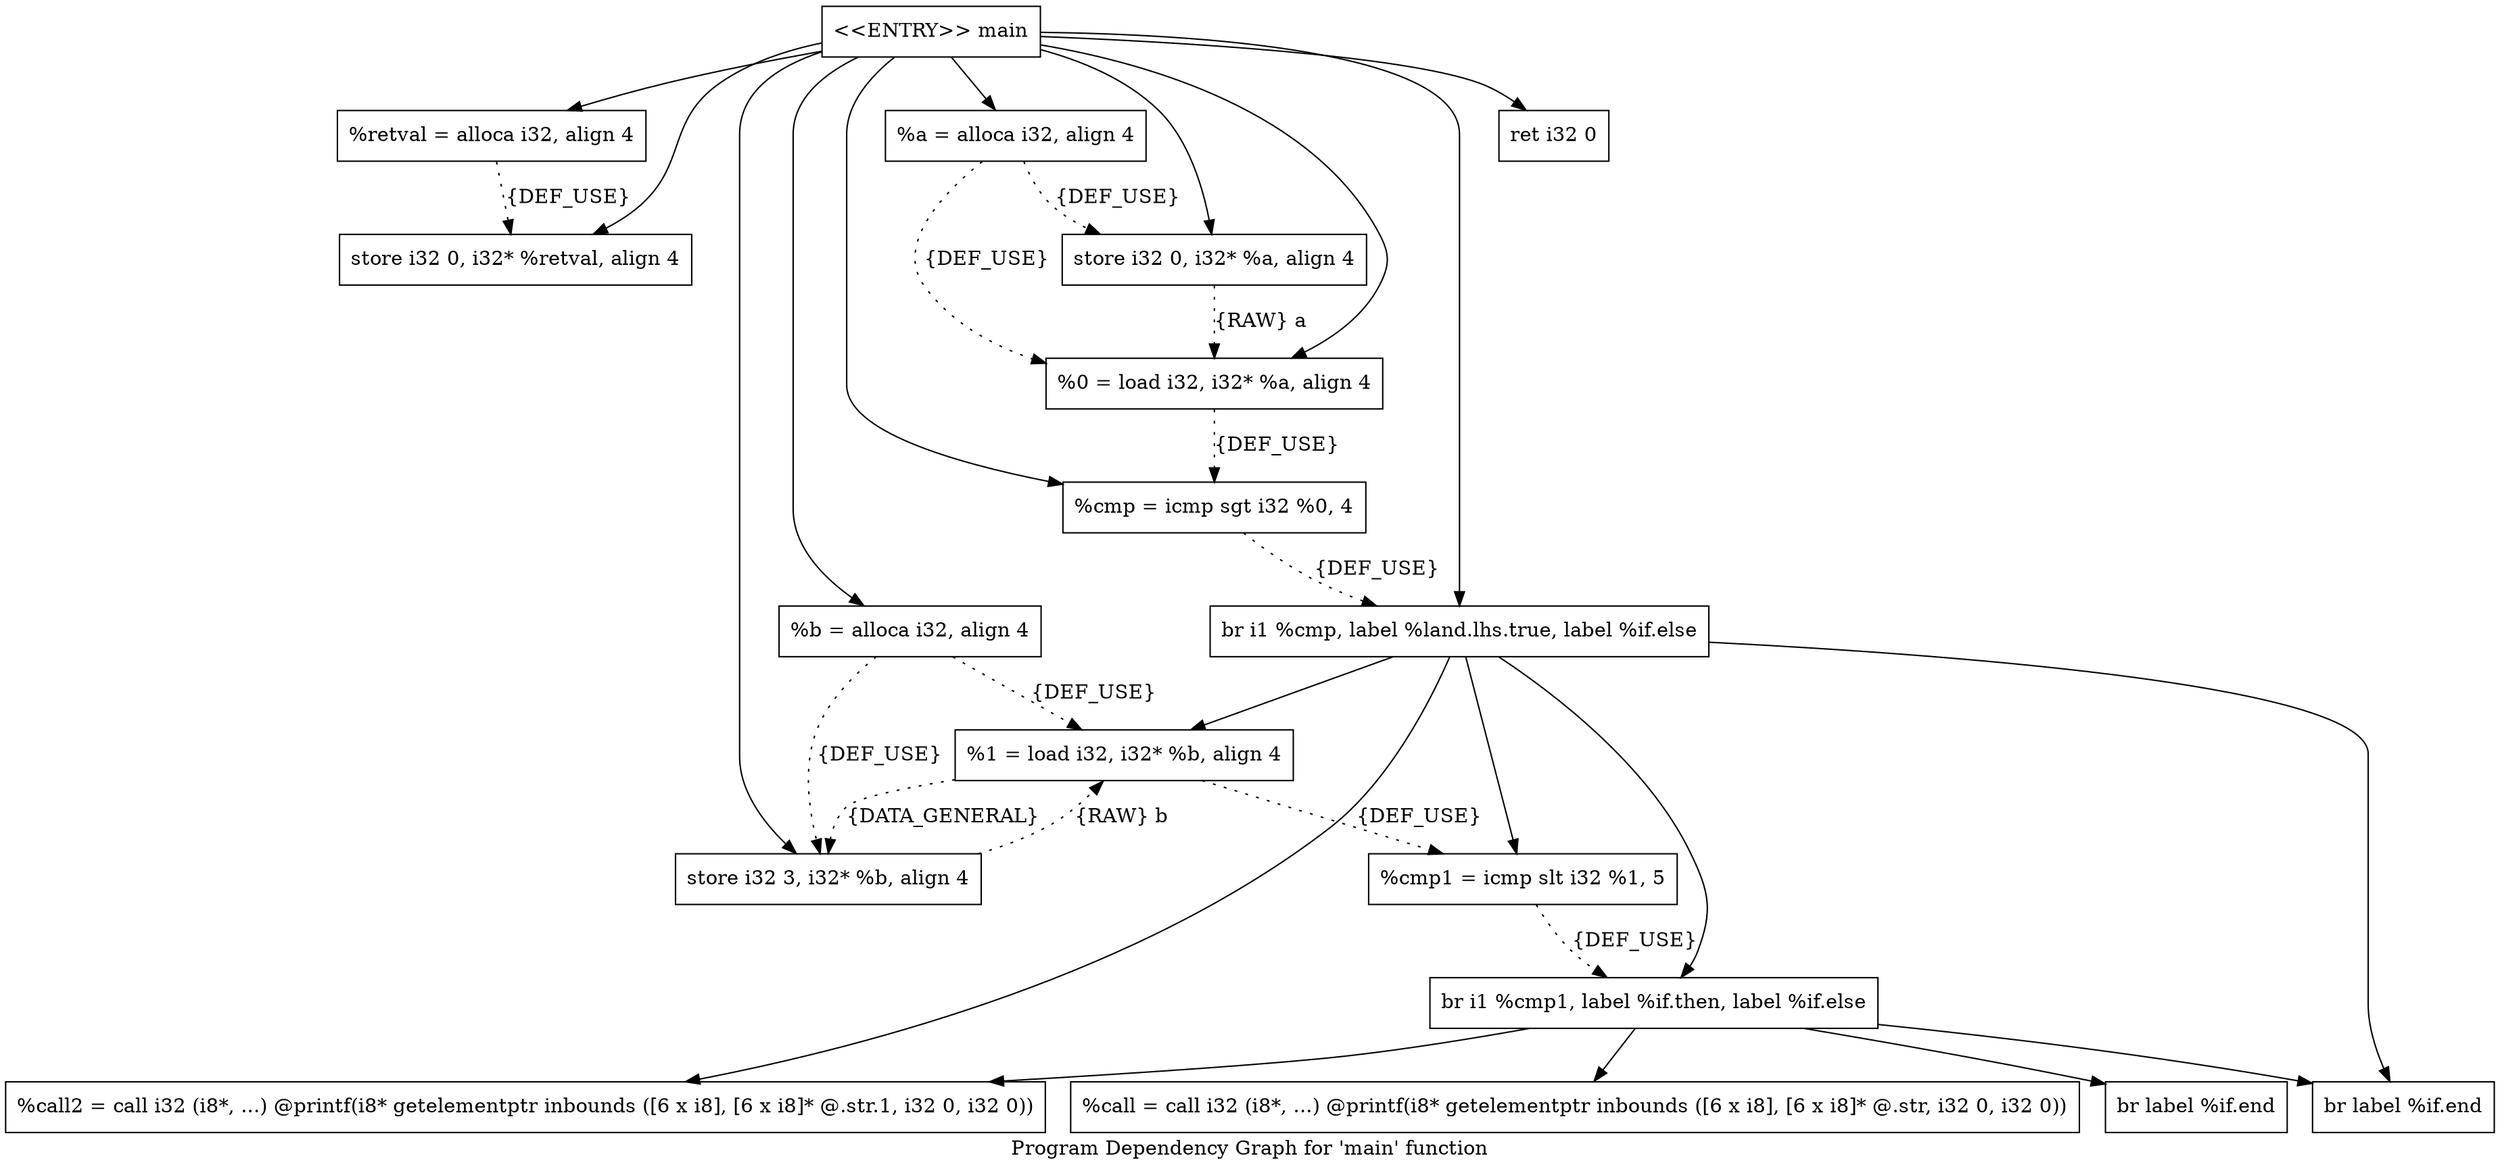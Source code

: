 digraph "Program Dependency Graph for 'main' function" {
	label="Program Dependency Graph for 'main' function";

	Node0x93bf480 [shape=record,label="{  %retval = alloca i32, align 4}"];
	Node0x93bf480 -> Node0x93c5500[style=dotted,label = "{DEF_USE}" ];
	Node0x93c5500 [shape=record,label="{  store i32 0, i32* %retval, align 4}"];
	Node0x93c5300 [shape=record,label="{  %a = alloca i32, align 4}"];
	Node0x93c5300 -> Node0x93c53a0[style=dotted,label = "{DEF_USE}" ];
	Node0x93c5300 -> Node0x93c5410[style=dotted,label = "{DEF_USE}" ];
	Node0x93c53a0 [shape=record,label="{  store i32 0, i32* %a, align 4}"];
	Node0x93c53a0 -> Node0x93c5410[style=dotted,label = "{RAW} a"];
	Node0x93c5410 [shape=record,label="{  %0 = load i32, i32* %a, align 4}"];
	Node0x93c5410 -> Node0x93c3710[style=dotted,label = "{DEF_USE}" ];
	Node0x93c35d0 [shape=record,label="{  %b = alloca i32, align 4}"];
	Node0x93c35d0 -> Node0x93c3600[style=dotted,label = "{DEF_USE}" ];
	Node0x93c35d0 -> Node0x93c3670[style=dotted,label = "{DEF_USE}" ];
	Node0x93c3600 [shape=record,label="{  store i32 3, i32* %b, align 4}"];
	Node0x93c3600 -> Node0x93c3670[style=dotted,label = "{RAW} b"];
	Node0x93c3670 [shape=record,label="{  %1 = load i32, i32* %b, align 4}"];
	Node0x93c3670 -> Node0x93c3600[style=dotted, label = "{DATA_GENERAL}"];
	Node0x93c3670 -> Node0x93c38c0[style=dotted,label = "{DEF_USE}" ];
	Node0x93c3710 [shape=record,label="{  %cmp = icmp sgt i32 %0, 4}"];
	Node0x93c3710 -> Node0x93c3810[style=dotted,label = "{DEF_USE}" ];
	Node0x93c3810 [shape=record,label="{  br i1 %cmp, label %land.lhs.true, label %if.else}"];
	Node0x93c3810 -> Node0x93c3670;
	Node0x93c3810 -> Node0x93c38c0;
	Node0x93c3810 -> Node0x93c3960;
	Node0x93c3810 -> Node0x93c3930;
	Node0x93c3810 -> Node0x93c3a10;
	Node0x93c38c0 [shape=record,label="{  %cmp1 = icmp slt i32 %1, 5}"];
	Node0x93c38c0 -> Node0x93c3960[style=dotted,label = "{DEF_USE}" ];
	Node0x93c3960 [shape=record,label="{  br i1 %cmp1, label %if.then, label %if.else}"];
	Node0x93c3960 -> Node0x93c3b40;
	Node0x93c3960 -> Node0x93c3bd0;
	Node0x93c3960 -> Node0x93c3930;
	Node0x93c3960 -> Node0x93c3a10;
	Node0x93c3930 [shape=record,label="{  %call2 = call i32 (i8*, ...) @printf(i8* getelementptr inbounds ([6 x i8], [6 x i8]* @.str.1, i32 0, i32 0))}"];
	Node0x93c3a10 [shape=record,label="{  br label %if.end}"];
	Node0x93c3b40 [shape=record,label="{  %call = call i32 (i8*, ...) @printf(i8* getelementptr inbounds ([6 x i8], [6 x i8]* @.str, i32 0, i32 0))}"];
	Node0x93c3bd0 [shape=record,label="{  br label %if.end}"];
	Node0x93c3c40 [shape=record,label="{\<\<ENTRY\>\> main}"];
	Node0x93c3c40 -> Node0x93bf480;
	Node0x93c3c40 -> Node0x93c5300;
	Node0x93c3c40 -> Node0x93c35d0;
	Node0x93c3c40 -> Node0x93c5500;
	Node0x93c3c40 -> Node0x93c53a0;
	Node0x93c3c40 -> Node0x93c3600;
	Node0x93c3c40 -> Node0x93c5410;
	Node0x93c3c40 -> Node0x93c3710;
	Node0x93c3c40 -> Node0x93c3810;
	Node0x93c3c40 -> Node0x93c3780;
	Node0x93c3780 [shape=record,label="{  ret i32 0}"];
}
